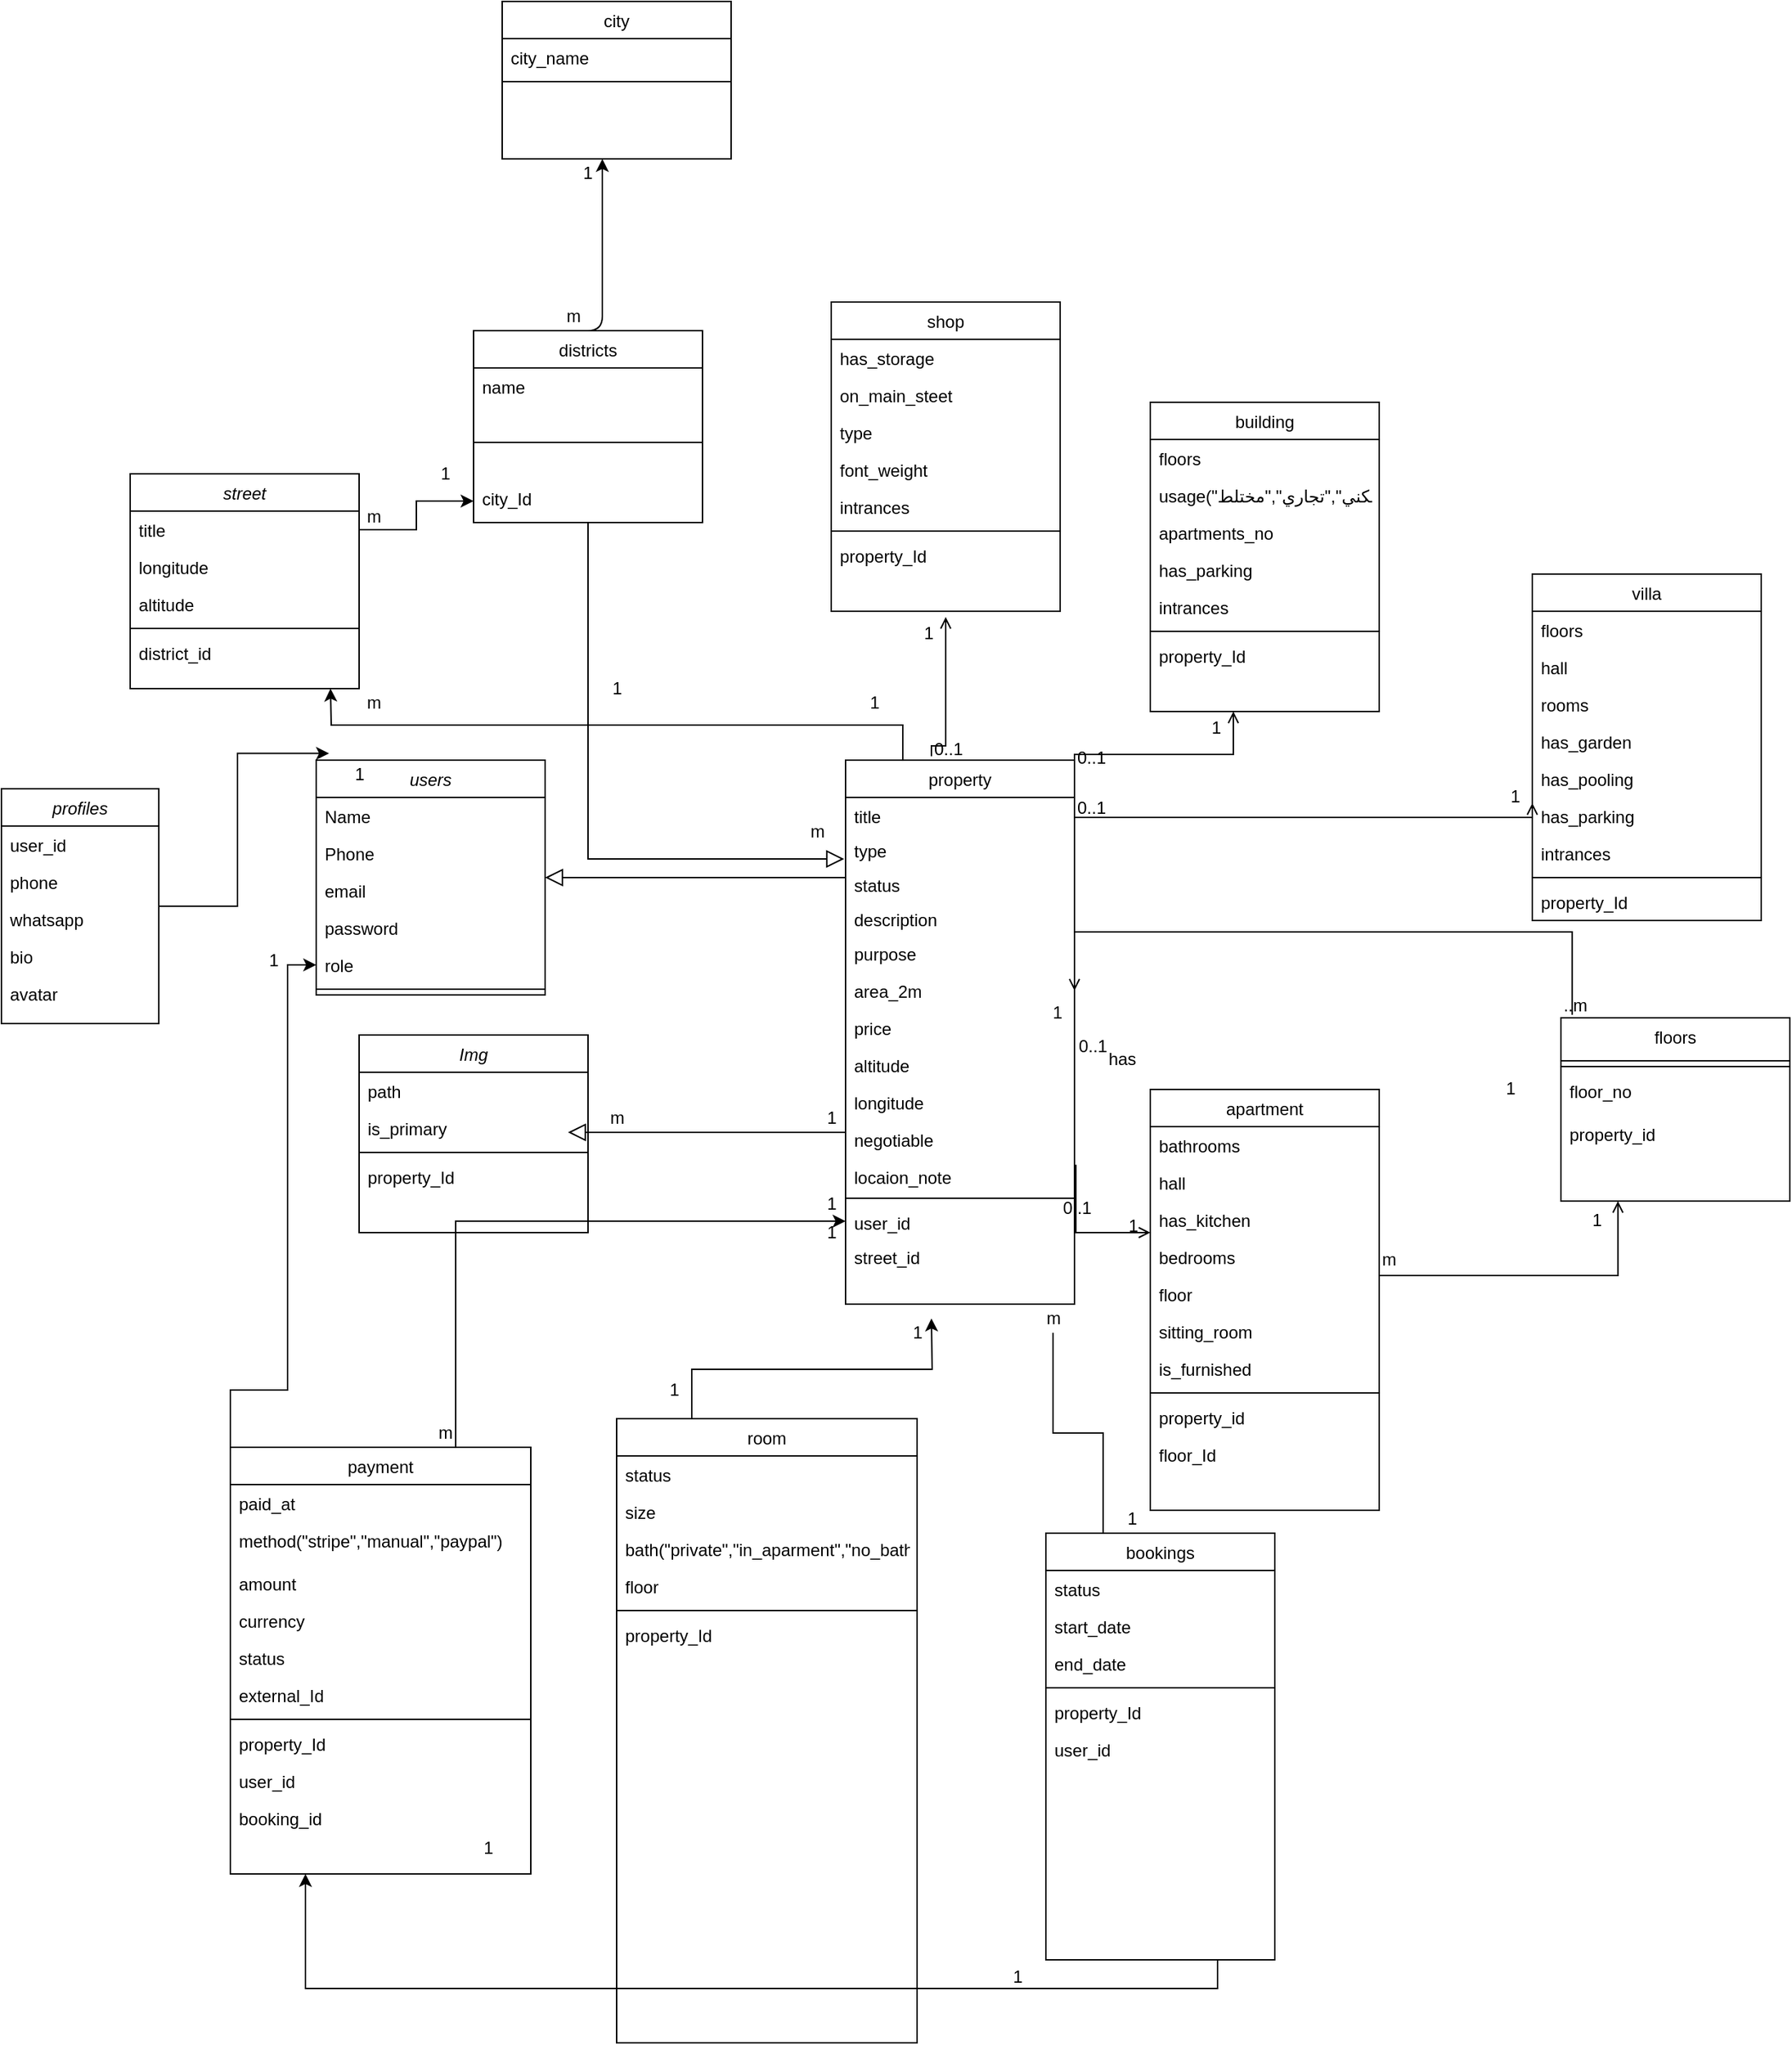 <mxfile version="15.3.8" type="device"><diagram id="C5RBs43oDa-KdzZeNtuy" name="Page-1"><mxGraphModel dx="1919" dy="1663" grid="1" gridSize="10" guides="1" tooltips="1" connect="1" arrows="1" fold="1" page="1" pageScale="1" pageWidth="827" pageHeight="1169" math="0" shadow="0"><root><mxCell id="WIyWlLk6GJQsqaUBKTNV-0"/><mxCell id="WIyWlLk6GJQsqaUBKTNV-1" parent="WIyWlLk6GJQsqaUBKTNV-0"/><mxCell id="zkfFHV4jXpPFQw0GAbJ--0" value="users" style="swimlane;fontStyle=2;align=center;verticalAlign=top;childLayout=stackLayout;horizontal=1;startSize=26;horizontalStack=0;resizeParent=1;resizeLast=0;collapsible=1;marginBottom=0;rounded=0;shadow=0;strokeWidth=1;" parent="WIyWlLk6GJQsqaUBKTNV-1" vertex="1"><mxGeometry x="-330" y="90" width="160" height="164" as="geometry"><mxRectangle x="230" y="140" width="160" height="26" as="alternateBounds"/></mxGeometry></mxCell><mxCell id="zkfFHV4jXpPFQw0GAbJ--1" value="Name" style="text;align=left;verticalAlign=top;spacingLeft=4;spacingRight=4;overflow=hidden;rotatable=0;points=[[0,0.5],[1,0.5]];portConstraint=eastwest;" parent="zkfFHV4jXpPFQw0GAbJ--0" vertex="1"><mxGeometry y="26" width="160" height="26" as="geometry"/></mxCell><mxCell id="zkfFHV4jXpPFQw0GAbJ--2" value="Phone " style="text;align=left;verticalAlign=top;spacingLeft=4;spacingRight=4;overflow=hidden;rotatable=0;points=[[0,0.5],[1,0.5]];portConstraint=eastwest;rounded=0;shadow=0;html=0;" parent="zkfFHV4jXpPFQw0GAbJ--0" vertex="1"><mxGeometry y="52" width="160" height="26" as="geometry"/></mxCell><mxCell id="tvFjfm2zO0Hu0aI4NOEZ-34" value="email" style="text;align=left;verticalAlign=top;spacingLeft=4;spacingRight=4;overflow=hidden;rotatable=0;points=[[0,0.5],[1,0.5]];portConstraint=eastwest;" vertex="1" parent="zkfFHV4jXpPFQw0GAbJ--0"><mxGeometry y="78" width="160" height="26" as="geometry"/></mxCell><mxCell id="tvFjfm2zO0Hu0aI4NOEZ-35" value="password" style="text;align=left;verticalAlign=top;spacingLeft=4;spacingRight=4;overflow=hidden;rotatable=0;points=[[0,0.5],[1,0.5]];portConstraint=eastwest;rounded=0;shadow=0;html=0;" vertex="1" parent="zkfFHV4jXpPFQw0GAbJ--0"><mxGeometry y="104" width="160" height="26" as="geometry"/></mxCell><mxCell id="zkfFHV4jXpPFQw0GAbJ--3" value="role" style="text;align=left;verticalAlign=top;spacingLeft=4;spacingRight=4;overflow=hidden;rotatable=0;points=[[0,0.5],[1,0.5]];portConstraint=eastwest;rounded=0;shadow=0;html=0;" parent="zkfFHV4jXpPFQw0GAbJ--0" vertex="1"><mxGeometry y="130" width="160" height="26" as="geometry"/></mxCell><mxCell id="zkfFHV4jXpPFQw0GAbJ--4" value="" style="line;html=1;strokeWidth=1;align=left;verticalAlign=middle;spacingTop=-1;spacingLeft=3;spacingRight=3;rotatable=0;labelPosition=right;points=[];portConstraint=eastwest;" parent="zkfFHV4jXpPFQw0GAbJ--0" vertex="1"><mxGeometry y="156" width="160" height="8" as="geometry"/></mxCell><mxCell id="zkfFHV4jXpPFQw0GAbJ--6" value="districts" style="swimlane;fontStyle=0;align=center;verticalAlign=top;childLayout=stackLayout;horizontal=1;startSize=26;horizontalStack=0;resizeParent=1;resizeLast=0;collapsible=1;marginBottom=0;rounded=0;shadow=0;strokeWidth=1;" parent="WIyWlLk6GJQsqaUBKTNV-1" vertex="1"><mxGeometry x="-220" y="-210" width="160" height="134" as="geometry"><mxRectangle x="130" y="380" width="160" height="26" as="alternateBounds"/></mxGeometry></mxCell><mxCell id="zkfFHV4jXpPFQw0GAbJ--7" value="name" style="text;align=left;verticalAlign=top;spacingLeft=4;spacingRight=4;overflow=hidden;rotatable=0;points=[[0,0.5],[1,0.5]];portConstraint=eastwest;" parent="zkfFHV4jXpPFQw0GAbJ--6" vertex="1"><mxGeometry y="26" width="160" height="26" as="geometry"/></mxCell><mxCell id="zkfFHV4jXpPFQw0GAbJ--9" value="" style="line;html=1;strokeWidth=1;align=left;verticalAlign=middle;spacingTop=-1;spacingLeft=3;spacingRight=3;rotatable=0;labelPosition=right;points=[];portConstraint=eastwest;" parent="zkfFHV4jXpPFQw0GAbJ--6" vertex="1"><mxGeometry y="52" width="160" height="52" as="geometry"/></mxCell><mxCell id="zkfFHV4jXpPFQw0GAbJ--8" value="city_Id" style="text;align=left;verticalAlign=top;spacingLeft=4;spacingRight=4;overflow=hidden;rotatable=0;points=[[0,0.5],[1,0.5]];portConstraint=eastwest;rounded=0;shadow=0;html=0;" parent="zkfFHV4jXpPFQw0GAbJ--6" vertex="1"><mxGeometry y="104" width="160" height="30" as="geometry"/></mxCell><mxCell id="zkfFHV4jXpPFQw0GAbJ--12" value="" style="endArrow=block;endSize=10;endFill=0;shadow=0;strokeWidth=1;rounded=0;edgeStyle=elbowEdgeStyle;elbow=vertical;" parent="WIyWlLk6GJQsqaUBKTNV-1" source="zkfFHV4jXpPFQw0GAbJ--6" edge="1"><mxGeometry width="160" relative="1" as="geometry"><mxPoint x="200" y="203" as="sourcePoint"/><mxPoint x="39" y="159" as="targetPoint"/><Array as="points"><mxPoint x="40" y="159"/></Array></mxGeometry></mxCell><mxCell id="tvFjfm2zO0Hu0aI4NOEZ-70" style="edgeStyle=orthogonalEdgeStyle;rounded=0;orthogonalLoop=1;jettySize=auto;html=1;exitX=0.25;exitY=0;exitDx=0;exitDy=0;" edge="1" parent="WIyWlLk6GJQsqaUBKTNV-1" source="zkfFHV4jXpPFQw0GAbJ--13"><mxGeometry relative="1" as="geometry"><mxPoint x="-320" y="40" as="targetPoint"/></mxGeometry></mxCell><mxCell id="zkfFHV4jXpPFQw0GAbJ--13" value="property" style="swimlane;fontStyle=0;align=center;verticalAlign=top;childLayout=stackLayout;horizontal=1;startSize=26;horizontalStack=0;resizeParent=1;resizeLast=0;collapsible=1;marginBottom=0;rounded=0;shadow=0;strokeWidth=1;" parent="WIyWlLk6GJQsqaUBKTNV-1" vertex="1"><mxGeometry x="40" y="90" width="160" height="380" as="geometry"><mxRectangle x="340" y="380" width="170" height="26" as="alternateBounds"/></mxGeometry></mxCell><mxCell id="6fbpvZ87mkQUki5cCz4q-15" value="title" style="text;align=left;verticalAlign=top;spacingLeft=4;spacingRight=4;overflow=hidden;rotatable=0;points=[[0,0.5],[1,0.5]];portConstraint=eastwest;" parent="zkfFHV4jXpPFQw0GAbJ--13" vertex="1"><mxGeometry y="26" width="160" height="24" as="geometry"/></mxCell><mxCell id="6fbpvZ87mkQUki5cCz4q-13" value="type&#10;&#10;" style="text;align=left;verticalAlign=top;spacingLeft=4;spacingRight=4;overflow=hidden;rotatable=0;points=[[0,0.5],[1,0.5]];portConstraint=eastwest;" parent="zkfFHV4jXpPFQw0GAbJ--13" vertex="1"><mxGeometry y="50" width="160" height="24" as="geometry"/></mxCell><mxCell id="6fbpvZ87mkQUki5cCz4q-94" value="status&#10;" style="text;align=left;verticalAlign=top;spacingLeft=4;spacingRight=4;overflow=hidden;rotatable=0;points=[[0,0.5],[1,0.5]];portConstraint=eastwest;" parent="zkfFHV4jXpPFQw0GAbJ--13" vertex="1"><mxGeometry y="74" width="160" height="24" as="geometry"/></mxCell><mxCell id="6fbpvZ87mkQUki5cCz4q-95" value="description " style="text;align=left;verticalAlign=top;spacingLeft=4;spacingRight=4;overflow=hidden;rotatable=0;points=[[0,0.5],[1,0.5]];portConstraint=eastwest;" parent="zkfFHV4jXpPFQw0GAbJ--13" vertex="1"><mxGeometry y="98" width="160" height="24" as="geometry"/></mxCell><mxCell id="6fbpvZ87mkQUki5cCz4q-14" value="purpose&#10;" style="text;align=left;verticalAlign=top;spacingLeft=4;spacingRight=4;overflow=hidden;rotatable=0;points=[[0,0.5],[1,0.5]];portConstraint=eastwest;" parent="zkfFHV4jXpPFQw0GAbJ--13" vertex="1"><mxGeometry y="122" width="160" height="26" as="geometry"/></mxCell><mxCell id="6fbpvZ87mkQUki5cCz4q-36" value="area_2m" style="text;align=left;verticalAlign=top;spacingLeft=4;spacingRight=4;overflow=hidden;rotatable=0;points=[[0,0.5],[1,0.5]];portConstraint=eastwest;" parent="zkfFHV4jXpPFQw0GAbJ--13" vertex="1"><mxGeometry y="148" width="160" height="26" as="geometry"/></mxCell><mxCell id="6fbpvZ87mkQUki5cCz4q-102" value="price" style="text;align=left;verticalAlign=top;spacingLeft=4;spacingRight=4;overflow=hidden;rotatable=0;points=[[0,0.5],[1,0.5]];portConstraint=eastwest;" parent="zkfFHV4jXpPFQw0GAbJ--13" vertex="1"><mxGeometry y="174" width="160" height="26" as="geometry"/></mxCell><mxCell id="6fbpvZ87mkQUki5cCz4q-103" value="altitude" style="text;align=left;verticalAlign=top;spacingLeft=4;spacingRight=4;overflow=hidden;rotatable=0;points=[[0,0.5],[1,0.5]];portConstraint=eastwest;" parent="zkfFHV4jXpPFQw0GAbJ--13" vertex="1"><mxGeometry y="200" width="160" height="26" as="geometry"/></mxCell><mxCell id="tvFjfm2zO0Hu0aI4NOEZ-51" value="longitude" style="text;align=left;verticalAlign=top;spacingLeft=4;spacingRight=4;overflow=hidden;rotatable=0;points=[[0,0.5],[1,0.5]];portConstraint=eastwest;" vertex="1" parent="zkfFHV4jXpPFQw0GAbJ--13"><mxGeometry y="226" width="160" height="26" as="geometry"/></mxCell><mxCell id="tvFjfm2zO0Hu0aI4NOEZ-50" value="negotiable" style="text;align=left;verticalAlign=top;spacingLeft=4;spacingRight=4;overflow=hidden;rotatable=0;points=[[0,0.5],[1,0.5]];portConstraint=eastwest;" vertex="1" parent="zkfFHV4jXpPFQw0GAbJ--13"><mxGeometry y="252" width="160" height="26" as="geometry"/></mxCell><mxCell id="zkfFHV4jXpPFQw0GAbJ--14" value="locaion_note" style="text;align=left;verticalAlign=top;spacingLeft=4;spacingRight=4;overflow=hidden;rotatable=0;points=[[0,0.5],[1,0.5]];portConstraint=eastwest;" parent="zkfFHV4jXpPFQw0GAbJ--13" vertex="1"><mxGeometry y="278" width="160" height="24" as="geometry"/></mxCell><mxCell id="zkfFHV4jXpPFQw0GAbJ--15" value="" style="line;html=1;strokeWidth=1;align=left;verticalAlign=middle;spacingTop=-1;spacingLeft=3;spacingRight=3;rotatable=0;labelPosition=right;points=[];portConstraint=eastwest;" parent="zkfFHV4jXpPFQw0GAbJ--13" vertex="1"><mxGeometry y="302" width="160" height="8" as="geometry"/></mxCell><mxCell id="6fbpvZ87mkQUki5cCz4q-35" value="user_id" style="text;align=left;verticalAlign=top;spacingLeft=4;spacingRight=4;overflow=hidden;rotatable=0;points=[[0,0.5],[1,0.5]];portConstraint=eastwest;" parent="zkfFHV4jXpPFQw0GAbJ--13" vertex="1"><mxGeometry y="310" width="160" height="24" as="geometry"/></mxCell><mxCell id="tvFjfm2zO0Hu0aI4NOEZ-74" value="street_id" style="text;align=left;verticalAlign=top;spacingLeft=4;spacingRight=4;overflow=hidden;rotatable=0;points=[[0,0.5],[1,0.5]];portConstraint=eastwest;" vertex="1" parent="zkfFHV4jXpPFQw0GAbJ--13"><mxGeometry y="334" width="160" height="24" as="geometry"/></mxCell><mxCell id="zkfFHV4jXpPFQw0GAbJ--16" value="" style="endArrow=block;endSize=10;endFill=0;shadow=0;strokeWidth=1;rounded=0;edgeStyle=elbowEdgeStyle;elbow=vertical;" parent="WIyWlLk6GJQsqaUBKTNV-1" source="zkfFHV4jXpPFQw0GAbJ--13" target="zkfFHV4jXpPFQw0GAbJ--0" edge="1"><mxGeometry width="160" relative="1" as="geometry"><mxPoint x="210" y="373" as="sourcePoint"/><mxPoint x="310" y="271" as="targetPoint"/></mxGeometry></mxCell><mxCell id="zkfFHV4jXpPFQw0GAbJ--17" value="apartment" style="swimlane;fontStyle=0;align=center;verticalAlign=top;childLayout=stackLayout;horizontal=1;startSize=26;horizontalStack=0;resizeParent=1;resizeLast=0;collapsible=1;marginBottom=0;rounded=0;shadow=0;strokeWidth=1;" parent="WIyWlLk6GJQsqaUBKTNV-1" vertex="1"><mxGeometry x="253" y="320" width="160" height="294" as="geometry"><mxRectangle x="550" y="140" width="160" height="26" as="alternateBounds"/></mxGeometry></mxCell><mxCell id="zkfFHV4jXpPFQw0GAbJ--19" value="bathrooms" style="text;align=left;verticalAlign=top;spacingLeft=4;spacingRight=4;overflow=hidden;rotatable=0;points=[[0,0.5],[1,0.5]];portConstraint=eastwest;rounded=0;shadow=0;html=0;" parent="zkfFHV4jXpPFQw0GAbJ--17" vertex="1"><mxGeometry y="26" width="160" height="26" as="geometry"/></mxCell><mxCell id="zkfFHV4jXpPFQw0GAbJ--20" value="hall" style="text;align=left;verticalAlign=top;spacingLeft=4;spacingRight=4;overflow=hidden;rotatable=0;points=[[0,0.5],[1,0.5]];portConstraint=eastwest;rounded=0;shadow=0;html=0;" parent="zkfFHV4jXpPFQw0GAbJ--17" vertex="1"><mxGeometry y="52" width="160" height="26" as="geometry"/></mxCell><mxCell id="zkfFHV4jXpPFQw0GAbJ--21" value="has_kitchen" style="text;align=left;verticalAlign=top;spacingLeft=4;spacingRight=4;overflow=hidden;rotatable=0;points=[[0,0.5],[1,0.5]];portConstraint=eastwest;rounded=0;shadow=0;html=0;" parent="zkfFHV4jXpPFQw0GAbJ--17" vertex="1"><mxGeometry y="78" width="160" height="26" as="geometry"/></mxCell><mxCell id="6fbpvZ87mkQUki5cCz4q-90" value="bedrooms" style="text;align=left;verticalAlign=top;spacingLeft=4;spacingRight=4;overflow=hidden;rotatable=0;points=[[0,0.5],[1,0.5]];portConstraint=eastwest;rounded=0;shadow=0;html=0;" parent="zkfFHV4jXpPFQw0GAbJ--17" vertex="1"><mxGeometry y="104" width="160" height="26" as="geometry"/></mxCell><mxCell id="zkfFHV4jXpPFQw0GAbJ--22" value="floor" style="text;align=left;verticalAlign=top;spacingLeft=4;spacingRight=4;overflow=hidden;rotatable=0;points=[[0,0.5],[1,0.5]];portConstraint=eastwest;rounded=0;shadow=0;html=0;" parent="zkfFHV4jXpPFQw0GAbJ--17" vertex="1"><mxGeometry y="130" width="160" height="26" as="geometry"/></mxCell><mxCell id="6fbpvZ87mkQUki5cCz4q-62" value="sitting_room" style="text;align=left;verticalAlign=top;spacingLeft=4;spacingRight=4;overflow=hidden;rotatable=0;points=[[0,0.5],[1,0.5]];portConstraint=eastwest;rounded=0;shadow=0;html=0;" parent="zkfFHV4jXpPFQw0GAbJ--17" vertex="1"><mxGeometry y="156" width="160" height="26" as="geometry"/></mxCell><mxCell id="6fbpvZ87mkQUki5cCz4q-91" value="is_furnished" style="text;align=left;verticalAlign=top;spacingLeft=4;spacingRight=4;overflow=hidden;rotatable=0;points=[[0,0.5],[1,0.5]];portConstraint=eastwest;rounded=0;shadow=0;html=0;" parent="zkfFHV4jXpPFQw0GAbJ--17" vertex="1"><mxGeometry y="182" width="160" height="26" as="geometry"/></mxCell><mxCell id="zkfFHV4jXpPFQw0GAbJ--23" value="" style="line;html=1;strokeWidth=1;align=left;verticalAlign=middle;spacingTop=-1;spacingLeft=3;spacingRight=3;rotatable=0;labelPosition=right;points=[];portConstraint=eastwest;" parent="zkfFHV4jXpPFQw0GAbJ--17" vertex="1"><mxGeometry y="208" width="160" height="8" as="geometry"/></mxCell><mxCell id="zkfFHV4jXpPFQw0GAbJ--24" value="property_id" style="text;align=left;verticalAlign=top;spacingLeft=4;spacingRight=4;overflow=hidden;rotatable=0;points=[[0,0.5],[1,0.5]];portConstraint=eastwest;" parent="zkfFHV4jXpPFQw0GAbJ--17" vertex="1"><mxGeometry y="216" width="160" height="26" as="geometry"/></mxCell><mxCell id="6fbpvZ87mkQUki5cCz4q-92" value="floor_Id" style="text;align=left;verticalAlign=top;spacingLeft=4;spacingRight=4;overflow=hidden;rotatable=0;points=[[0,0.5],[1,0.5]];portConstraint=eastwest;" parent="zkfFHV4jXpPFQw0GAbJ--17" vertex="1"><mxGeometry y="242" width="160" height="26" as="geometry"/></mxCell><mxCell id="zkfFHV4jXpPFQw0GAbJ--26" value="" style="endArrow=open;shadow=0;strokeWidth=1;rounded=0;endFill=1;edgeStyle=elbowEdgeStyle;elbow=vertical;exitX=1.006;exitY=0.191;exitDx=0;exitDy=0;exitPerimeter=0;" parent="WIyWlLk6GJQsqaUBKTNV-1" source="zkfFHV4jXpPFQw0GAbJ--14" target="zkfFHV4jXpPFQw0GAbJ--17" edge="1"><mxGeometry x="0.5" y="41" relative="1" as="geometry"><mxPoint x="380" y="192" as="sourcePoint"/><mxPoint x="540" y="192" as="targetPoint"/><mxPoint x="-40" y="32" as="offset"/><Array as="points"><mxPoint x="220" y="420"/></Array></mxGeometry></mxCell><mxCell id="zkfFHV4jXpPFQw0GAbJ--27" value="0..1" style="resizable=0;align=left;verticalAlign=bottom;labelBackgroundColor=none;fontSize=12;" parent="zkfFHV4jXpPFQw0GAbJ--26" connectable="0" vertex="1"><mxGeometry x="-1" relative="1" as="geometry"><mxPoint x="-11" y="39" as="offset"/></mxGeometry></mxCell><mxCell id="zkfFHV4jXpPFQw0GAbJ--28" value="1" style="resizable=0;align=right;verticalAlign=bottom;labelBackgroundColor=none;fontSize=12;" parent="zkfFHV4jXpPFQw0GAbJ--26" connectable="0" vertex="1"><mxGeometry x="1" relative="1" as="geometry"><mxPoint x="-7" y="4" as="offset"/></mxGeometry></mxCell><mxCell id="6fbpvZ87mkQUki5cCz4q-97" value="0..1" style="resizable=0;align=left;verticalAlign=bottom;labelBackgroundColor=none;fontSize=12;" parent="zkfFHV4jXpPFQw0GAbJ--26" connectable="0" vertex="1"><mxGeometry x="-1" relative="1" as="geometry"><mxPoint y="-74" as="offset"/></mxGeometry></mxCell><mxCell id="6fbpvZ87mkQUki5cCz4q-2" value="city" style="swimlane;fontStyle=0;align=center;verticalAlign=top;childLayout=stackLayout;horizontal=1;startSize=26;horizontalStack=0;resizeParent=1;resizeLast=0;collapsible=1;marginBottom=0;rounded=0;shadow=0;strokeWidth=1;" parent="WIyWlLk6GJQsqaUBKTNV-1" vertex="1"><mxGeometry x="-200" y="-440" width="160" height="110" as="geometry"><mxRectangle x="130" y="380" width="160" height="26" as="alternateBounds"/></mxGeometry></mxCell><mxCell id="6fbpvZ87mkQUki5cCz4q-3" value="city_name" style="text;align=left;verticalAlign=top;spacingLeft=4;spacingRight=4;overflow=hidden;rotatable=0;points=[[0,0.5],[1,0.5]];portConstraint=eastwest;" parent="6fbpvZ87mkQUki5cCz4q-2" vertex="1"><mxGeometry y="26" width="160" height="26" as="geometry"/></mxCell><mxCell id="6fbpvZ87mkQUki5cCz4q-5" value="" style="line;html=1;strokeWidth=1;align=left;verticalAlign=middle;spacingTop=-1;spacingLeft=3;spacingRight=3;rotatable=0;labelPosition=right;points=[];portConstraint=eastwest;" parent="6fbpvZ87mkQUki5cCz4q-2" vertex="1"><mxGeometry y="52" width="160" height="8" as="geometry"/></mxCell><mxCell id="6fbpvZ87mkQUki5cCz4q-6" value="" style="edgeStyle=segmentEdgeStyle;endArrow=classic;html=1;" parent="WIyWlLk6GJQsqaUBKTNV-1" edge="1"><mxGeometry width="50" height="50" relative="1" as="geometry"><mxPoint x="-160" y="-210" as="sourcePoint"/><mxPoint x="-130" y="-330" as="targetPoint"/></mxGeometry></mxCell><mxCell id="tvFjfm2zO0Hu0aI4NOEZ-55" style="edgeStyle=orthogonalEdgeStyle;rounded=0;orthogonalLoop=1;jettySize=auto;html=1;exitX=0.25;exitY=0;exitDx=0;exitDy=0;" edge="1" parent="WIyWlLk6GJQsqaUBKTNV-1" source="6fbpvZ87mkQUki5cCz4q-16"><mxGeometry relative="1" as="geometry"><mxPoint x="100" y="480" as="targetPoint"/></mxGeometry></mxCell><mxCell id="6fbpvZ87mkQUki5cCz4q-16" value="room" style="swimlane;fontStyle=0;align=center;verticalAlign=top;childLayout=stackLayout;horizontal=1;startSize=26;horizontalStack=0;resizeParent=1;resizeLast=0;collapsible=1;marginBottom=0;rounded=0;shadow=0;strokeWidth=1;" parent="WIyWlLk6GJQsqaUBKTNV-1" vertex="1"><mxGeometry x="-120" y="550" width="210" height="436" as="geometry"><mxRectangle x="550" y="140" width="160" height="26" as="alternateBounds"/></mxGeometry></mxCell><mxCell id="6fbpvZ87mkQUki5cCz4q-19" value="status" style="text;align=left;verticalAlign=top;spacingLeft=4;spacingRight=4;overflow=hidden;rotatable=0;points=[[0,0.5],[1,0.5]];portConstraint=eastwest;rounded=0;shadow=0;html=0;" parent="6fbpvZ87mkQUki5cCz4q-16" vertex="1"><mxGeometry y="26" width="210" height="26" as="geometry"/></mxCell><mxCell id="6fbpvZ87mkQUki5cCz4q-20" value="size" style="text;align=left;verticalAlign=top;spacingLeft=4;spacingRight=4;overflow=hidden;rotatable=0;points=[[0,0.5],[1,0.5]];portConstraint=eastwest;rounded=0;shadow=0;html=0;" parent="6fbpvZ87mkQUki5cCz4q-16" vertex="1"><mxGeometry y="52" width="210" height="26" as="geometry"/></mxCell><mxCell id="6fbpvZ87mkQUki5cCz4q-21" value="bath(&quot;private&quot;,&quot;in_aparment&quot;,&quot;no_bath&quot;" style="text;align=left;verticalAlign=top;spacingLeft=4;spacingRight=4;overflow=hidden;rotatable=0;points=[[0,0.5],[1,0.5]];portConstraint=eastwest;rounded=0;shadow=0;html=0;" parent="6fbpvZ87mkQUki5cCz4q-16" vertex="1"><mxGeometry y="78" width="210" height="26" as="geometry"/></mxCell><mxCell id="tvFjfm2zO0Hu0aI4NOEZ-77" value="floor" style="text;align=left;verticalAlign=top;spacingLeft=4;spacingRight=4;overflow=hidden;rotatable=0;points=[[0,0.5],[1,0.5]];portConstraint=eastwest;" vertex="1" parent="6fbpvZ87mkQUki5cCz4q-16"><mxGeometry y="104" width="210" height="26" as="geometry"/></mxCell><mxCell id="6fbpvZ87mkQUki5cCz4q-22" value="" style="line;html=1;strokeWidth=1;align=left;verticalAlign=middle;spacingTop=-1;spacingLeft=3;spacingRight=3;rotatable=0;labelPosition=right;points=[];portConstraint=eastwest;" parent="6fbpvZ87mkQUki5cCz4q-16" vertex="1"><mxGeometry y="130" width="210" height="8" as="geometry"/></mxCell><mxCell id="6fbpvZ87mkQUki5cCz4q-23" value="property_Id" style="text;align=left;verticalAlign=top;spacingLeft=4;spacingRight=4;overflow=hidden;rotatable=0;points=[[0,0.5],[1,0.5]];portConstraint=eastwest;" parent="6fbpvZ87mkQUki5cCz4q-16" vertex="1"><mxGeometry y="138" width="210" height="26" as="geometry"/></mxCell><mxCell id="6fbpvZ87mkQUki5cCz4q-26" value="Img" style="swimlane;fontStyle=2;align=center;verticalAlign=top;childLayout=stackLayout;horizontal=1;startSize=26;horizontalStack=0;resizeParent=1;resizeLast=0;collapsible=1;marginBottom=0;rounded=0;shadow=0;strokeWidth=1;" parent="WIyWlLk6GJQsqaUBKTNV-1" vertex="1"><mxGeometry x="-300" y="282" width="160" height="138" as="geometry"><mxRectangle x="230" y="140" width="160" height="26" as="alternateBounds"/></mxGeometry></mxCell><mxCell id="6fbpvZ87mkQUki5cCz4q-27" value="path" style="text;align=left;verticalAlign=top;spacingLeft=4;spacingRight=4;overflow=hidden;rotatable=0;points=[[0,0.5],[1,0.5]];portConstraint=eastwest;" parent="6fbpvZ87mkQUki5cCz4q-26" vertex="1"><mxGeometry y="26" width="160" height="26" as="geometry"/></mxCell><mxCell id="6fbpvZ87mkQUki5cCz4q-29" value="is_primary" style="text;align=left;verticalAlign=top;spacingLeft=4;spacingRight=4;overflow=hidden;rotatable=0;points=[[0,0.5],[1,0.5]];portConstraint=eastwest;rounded=0;shadow=0;html=0;" parent="6fbpvZ87mkQUki5cCz4q-26" vertex="1"><mxGeometry y="52" width="160" height="26" as="geometry"/></mxCell><mxCell id="6fbpvZ87mkQUki5cCz4q-30" value="" style="line;html=1;strokeWidth=1;align=left;verticalAlign=middle;spacingTop=-1;spacingLeft=3;spacingRight=3;rotatable=0;labelPosition=right;points=[];portConstraint=eastwest;" parent="6fbpvZ87mkQUki5cCz4q-26" vertex="1"><mxGeometry y="78" width="160" height="8" as="geometry"/></mxCell><mxCell id="6fbpvZ87mkQUki5cCz4q-31" value="property_Id" style="text;align=left;verticalAlign=top;spacingLeft=4;spacingRight=4;overflow=hidden;rotatable=0;points=[[0,0.5],[1,0.5]];portConstraint=eastwest;" parent="6fbpvZ87mkQUki5cCz4q-26" vertex="1"><mxGeometry y="86" width="160" height="26" as="geometry"/></mxCell><mxCell id="6fbpvZ87mkQUki5cCz4q-32" value="" style="endArrow=block;endSize=10;endFill=0;shadow=0;strokeWidth=1;rounded=0;edgeStyle=elbowEdgeStyle;elbow=vertical;" parent="WIyWlLk6GJQsqaUBKTNV-1" edge="1"><mxGeometry width="160" relative="1" as="geometry"><mxPoint x="40" y="300" as="sourcePoint"/><mxPoint x="-154" y="350" as="targetPoint"/><Array as="points"><mxPoint x="-104" y="350"/><mxPoint x="-104" y="330"/></Array></mxGeometry></mxCell><mxCell id="6fbpvZ87mkQUki5cCz4q-37" value="villa" style="swimlane;fontStyle=0;align=center;verticalAlign=top;childLayout=stackLayout;horizontal=1;startSize=26;horizontalStack=0;resizeParent=1;resizeLast=0;collapsible=1;marginBottom=0;rounded=0;shadow=0;strokeWidth=1;" parent="WIyWlLk6GJQsqaUBKTNV-1" vertex="1"><mxGeometry x="520" y="-40" width="160" height="242" as="geometry"><mxRectangle x="550" y="140" width="160" height="26" as="alternateBounds"/></mxGeometry></mxCell><mxCell id="6fbpvZ87mkQUki5cCz4q-38" value="floors" style="text;align=left;verticalAlign=top;spacingLeft=4;spacingRight=4;overflow=hidden;rotatable=0;points=[[0,0.5],[1,0.5]];portConstraint=eastwest;" parent="6fbpvZ87mkQUki5cCz4q-37" vertex="1"><mxGeometry y="26" width="160" height="26" as="geometry"/></mxCell><mxCell id="6fbpvZ87mkQUki5cCz4q-39" value="hall" style="text;align=left;verticalAlign=top;spacingLeft=4;spacingRight=4;overflow=hidden;rotatable=0;points=[[0,0.5],[1,0.5]];portConstraint=eastwest;rounded=0;shadow=0;html=0;" parent="6fbpvZ87mkQUki5cCz4q-37" vertex="1"><mxGeometry y="52" width="160" height="26" as="geometry"/></mxCell><mxCell id="6fbpvZ87mkQUki5cCz4q-40" value="rooms" style="text;align=left;verticalAlign=top;spacingLeft=4;spacingRight=4;overflow=hidden;rotatable=0;points=[[0,0.5],[1,0.5]];portConstraint=eastwest;rounded=0;shadow=0;html=0;" parent="6fbpvZ87mkQUki5cCz4q-37" vertex="1"><mxGeometry y="78" width="160" height="26" as="geometry"/></mxCell><mxCell id="6fbpvZ87mkQUki5cCz4q-42" value="has_garden" style="text;align=left;verticalAlign=top;spacingLeft=4;spacingRight=4;overflow=hidden;rotatable=0;points=[[0,0.5],[1,0.5]];portConstraint=eastwest;rounded=0;shadow=0;html=0;" parent="6fbpvZ87mkQUki5cCz4q-37" vertex="1"><mxGeometry y="104" width="160" height="26" as="geometry"/></mxCell><mxCell id="6fbpvZ87mkQUki5cCz4q-98" value="has_pooling" style="text;align=left;verticalAlign=top;spacingLeft=4;spacingRight=4;overflow=hidden;rotatable=0;points=[[0,0.5],[1,0.5]];portConstraint=eastwest;rounded=0;shadow=0;html=0;" parent="6fbpvZ87mkQUki5cCz4q-37" vertex="1"><mxGeometry y="130" width="160" height="26" as="geometry"/></mxCell><mxCell id="6fbpvZ87mkQUki5cCz4q-93" value="has_parking" style="text;align=left;verticalAlign=top;spacingLeft=4;spacingRight=4;overflow=hidden;rotatable=0;points=[[0,0.5],[1,0.5]];portConstraint=eastwest;rounded=0;shadow=0;html=0;" parent="6fbpvZ87mkQUki5cCz4q-37" vertex="1"><mxGeometry y="156" width="160" height="26" as="geometry"/></mxCell><mxCell id="6fbpvZ87mkQUki5cCz4q-63" value="intrances" style="text;align=left;verticalAlign=top;spacingLeft=4;spacingRight=4;overflow=hidden;rotatable=0;points=[[0,0.5],[1,0.5]];portConstraint=eastwest;rounded=0;shadow=0;html=0;" parent="6fbpvZ87mkQUki5cCz4q-37" vertex="1"><mxGeometry y="182" width="160" height="26" as="geometry"/></mxCell><mxCell id="6fbpvZ87mkQUki5cCz4q-43" value="" style="line;html=1;strokeWidth=1;align=left;verticalAlign=middle;spacingTop=-1;spacingLeft=3;spacingRight=3;rotatable=0;labelPosition=right;points=[];portConstraint=eastwest;" parent="6fbpvZ87mkQUki5cCz4q-37" vertex="1"><mxGeometry y="208" width="160" height="8" as="geometry"/></mxCell><mxCell id="6fbpvZ87mkQUki5cCz4q-45" value="property_Id" style="text;align=left;verticalAlign=top;spacingLeft=4;spacingRight=4;overflow=hidden;rotatable=0;points=[[0,0.5],[1,0.5]];portConstraint=eastwest;" parent="6fbpvZ87mkQUki5cCz4q-37" vertex="1"><mxGeometry y="216" width="160" height="26" as="geometry"/></mxCell><mxCell id="6fbpvZ87mkQUki5cCz4q-46" value="" style="endArrow=open;shadow=0;strokeWidth=1;rounded=0;endFill=1;edgeStyle=elbowEdgeStyle;elbow=vertical;exitX=1;exitY=0.5;exitDx=0;exitDy=0;" parent="WIyWlLk6GJQsqaUBKTNV-1" source="6fbpvZ87mkQUki5cCz4q-15" edge="1"><mxGeometry x="0.5" y="41" relative="1" as="geometry"><mxPoint x="210" y="246.0" as="sourcePoint"/><mxPoint x="520" y="120" as="targetPoint"/><mxPoint x="-40" y="32" as="offset"/><Array as="points"><mxPoint x="270" y="130"/></Array></mxGeometry></mxCell><mxCell id="6fbpvZ87mkQUki5cCz4q-47" value="0..1" style="resizable=0;align=left;verticalAlign=bottom;labelBackgroundColor=none;fontSize=12;" parent="6fbpvZ87mkQUki5cCz4q-46" connectable="0" vertex="1"><mxGeometry x="-1" relative="1" as="geometry"><mxPoint y="4" as="offset"/></mxGeometry></mxCell><mxCell id="6fbpvZ87mkQUki5cCz4q-48" value="1" style="resizable=0;align=right;verticalAlign=bottom;labelBackgroundColor=none;fontSize=12;" parent="6fbpvZ87mkQUki5cCz4q-46" connectable="0" vertex="1"><mxGeometry x="1" relative="1" as="geometry"><mxPoint x="-7" y="4" as="offset"/></mxGeometry></mxCell><mxCell id="6fbpvZ87mkQUki5cCz4q-60" value="m" style="text;html=1;strokeColor=none;fillColor=none;align=center;verticalAlign=middle;whiteSpace=wrap;rounded=0;" parent="WIyWlLk6GJQsqaUBKTNV-1" vertex="1"><mxGeometry x="-170" y="-230" width="40" height="20" as="geometry"/></mxCell><mxCell id="6fbpvZ87mkQUki5cCz4q-61" value="1" style="text;html=1;strokeColor=none;fillColor=none;align=center;verticalAlign=middle;whiteSpace=wrap;rounded=0;" parent="WIyWlLk6GJQsqaUBKTNV-1" vertex="1"><mxGeometry x="-160" y="-330" width="40" height="20" as="geometry"/></mxCell><mxCell id="6fbpvZ87mkQUki5cCz4q-64" value="building" style="swimlane;fontStyle=0;align=center;verticalAlign=top;childLayout=stackLayout;horizontal=1;startSize=26;horizontalStack=0;resizeParent=1;resizeLast=0;collapsible=1;marginBottom=0;rounded=0;shadow=0;strokeWidth=1;" parent="WIyWlLk6GJQsqaUBKTNV-1" vertex="1"><mxGeometry x="253" y="-160" width="160" height="216" as="geometry"><mxRectangle x="550" y="140" width="160" height="26" as="alternateBounds"/></mxGeometry></mxCell><mxCell id="6fbpvZ87mkQUki5cCz4q-65" value="floors" style="text;align=left;verticalAlign=top;spacingLeft=4;spacingRight=4;overflow=hidden;rotatable=0;points=[[0,0.5],[1,0.5]];portConstraint=eastwest;" parent="6fbpvZ87mkQUki5cCz4q-64" vertex="1"><mxGeometry y="26" width="160" height="26" as="geometry"/></mxCell><mxCell id="6fbpvZ87mkQUki5cCz4q-66" value="usage(&quot;سكني&quot;,&quot;تجاري&quot;,&quot;مختلط&quot;)" style="text;align=left;verticalAlign=top;spacingLeft=4;spacingRight=4;overflow=hidden;rotatable=0;points=[[0,0.5],[1,0.5]];portConstraint=eastwest;rounded=0;shadow=0;html=0;" parent="6fbpvZ87mkQUki5cCz4q-64" vertex="1"><mxGeometry y="52" width="160" height="26" as="geometry"/></mxCell><mxCell id="6fbpvZ87mkQUki5cCz4q-67" value="apartments_no" style="text;align=left;verticalAlign=top;spacingLeft=4;spacingRight=4;overflow=hidden;rotatable=0;points=[[0,0.5],[1,0.5]];portConstraint=eastwest;rounded=0;shadow=0;html=0;" parent="6fbpvZ87mkQUki5cCz4q-64" vertex="1"><mxGeometry y="78" width="160" height="26" as="geometry"/></mxCell><mxCell id="6fbpvZ87mkQUki5cCz4q-68" value="has_parking" style="text;align=left;verticalAlign=top;spacingLeft=4;spacingRight=4;overflow=hidden;rotatable=0;points=[[0,0.5],[1,0.5]];portConstraint=eastwest;rounded=0;shadow=0;html=0;" parent="6fbpvZ87mkQUki5cCz4q-64" vertex="1"><mxGeometry y="104" width="160" height="26" as="geometry"/></mxCell><mxCell id="6fbpvZ87mkQUki5cCz4q-69" value="intrances" style="text;align=left;verticalAlign=top;spacingLeft=4;spacingRight=4;overflow=hidden;rotatable=0;points=[[0,0.5],[1,0.5]];portConstraint=eastwest;rounded=0;shadow=0;html=0;" parent="6fbpvZ87mkQUki5cCz4q-64" vertex="1"><mxGeometry y="130" width="160" height="26" as="geometry"/></mxCell><mxCell id="6fbpvZ87mkQUki5cCz4q-70" value="" style="line;html=1;strokeWidth=1;align=left;verticalAlign=middle;spacingTop=-1;spacingLeft=3;spacingRight=3;rotatable=0;labelPosition=right;points=[];portConstraint=eastwest;" parent="6fbpvZ87mkQUki5cCz4q-64" vertex="1"><mxGeometry y="156" width="160" height="8" as="geometry"/></mxCell><mxCell id="6fbpvZ87mkQUki5cCz4q-71" value="property_Id" style="text;align=left;verticalAlign=top;spacingLeft=4;spacingRight=4;overflow=hidden;rotatable=0;points=[[0,0.5],[1,0.5]];portConstraint=eastwest;" parent="6fbpvZ87mkQUki5cCz4q-64" vertex="1"><mxGeometry y="164" width="160" height="26" as="geometry"/></mxCell><mxCell id="6fbpvZ87mkQUki5cCz4q-73" value="" style="endArrow=open;shadow=0;strokeWidth=1;rounded=0;endFill=1;edgeStyle=elbowEdgeStyle;elbow=vertical;exitX=0.049;exitY=-0.017;exitDx=0;exitDy=0;exitPerimeter=0;entryX=1;entryY=0.5;entryDx=0;entryDy=0;" parent="WIyWlLk6GJQsqaUBKTNV-1" source="6fbpvZ87mkQUki5cCz4q-79" target="6fbpvZ87mkQUki5cCz4q-36" edge="1"><mxGeometry x="0.5" y="41" relative="1" as="geometry"><mxPoint x="550" y="230" as="sourcePoint"/><mxPoint x="210" y="210" as="targetPoint"/><mxPoint x="-40" y="32" as="offset"/><Array as="points"><mxPoint x="210" y="210"/><mxPoint x="520" y="210"/><mxPoint x="210" y="170"/><mxPoint x="570" y="220"/><mxPoint x="610" y="240"/><mxPoint x="630" y="240"/><mxPoint x="640" y="200"/><mxPoint x="790" y="220"/></Array></mxGeometry></mxCell><mxCell id="6fbpvZ87mkQUki5cCz4q-74" value="..m" style="resizable=0;align=left;verticalAlign=bottom;labelBackgroundColor=none;fontSize=12;" parent="6fbpvZ87mkQUki5cCz4q-73" connectable="0" vertex="1"><mxGeometry x="-1" relative="1" as="geometry"><mxPoint x="-8" y="2" as="offset"/></mxGeometry></mxCell><mxCell id="6fbpvZ87mkQUki5cCz4q-75" value="1" style="resizable=0;align=right;verticalAlign=bottom;labelBackgroundColor=none;fontSize=12;" parent="6fbpvZ87mkQUki5cCz4q-73" connectable="0" vertex="1"><mxGeometry x="1" relative="1" as="geometry"><mxPoint x="-7" y="24" as="offset"/></mxGeometry></mxCell><mxCell id="6fbpvZ87mkQUki5cCz4q-76" value="has" style="text;html=1;resizable=0;points=[];;align=center;verticalAlign=middle;labelBackgroundColor=none;rounded=0;shadow=0;strokeWidth=1;fontSize=12;" parent="6fbpvZ87mkQUki5cCz4q-73" vertex="1" connectable="0"><mxGeometry x="0.5" y="49" relative="1" as="geometry"><mxPoint x="-38" y="40" as="offset"/></mxGeometry></mxCell><mxCell id="6fbpvZ87mkQUki5cCz4q-79" value="floors" style="swimlane;fontStyle=0;align=center;verticalAlign=top;childLayout=stackLayout;horizontal=1;startSize=30;horizontalStack=0;resizeParent=1;resizeLast=0;collapsible=1;marginBottom=0;rounded=0;shadow=0;strokeWidth=1;" parent="WIyWlLk6GJQsqaUBKTNV-1" vertex="1"><mxGeometry x="540" y="270" width="160" height="128" as="geometry"><mxRectangle x="130" y="380" width="160" height="26" as="alternateBounds"/></mxGeometry></mxCell><mxCell id="6fbpvZ87mkQUki5cCz4q-81" value="" style="line;html=1;strokeWidth=1;align=left;verticalAlign=middle;spacingTop=-1;spacingLeft=3;spacingRight=3;rotatable=0;labelPosition=right;points=[];portConstraint=eastwest;" parent="6fbpvZ87mkQUki5cCz4q-79" vertex="1"><mxGeometry y="30" width="160" height="8" as="geometry"/></mxCell><mxCell id="6fbpvZ87mkQUki5cCz4q-82" value="floor_no" style="text;align=left;verticalAlign=top;spacingLeft=4;spacingRight=4;overflow=hidden;rotatable=0;points=[[0,0.5],[1,0.5]];portConstraint=eastwest;" parent="6fbpvZ87mkQUki5cCz4q-79" vertex="1"><mxGeometry y="38" width="160" height="30" as="geometry"/></mxCell><mxCell id="6fbpvZ87mkQUki5cCz4q-87" value="property_id" style="text;align=left;verticalAlign=top;spacingLeft=4;spacingRight=4;overflow=hidden;rotatable=0;points=[[0,0.5],[1,0.5]];portConstraint=eastwest;" parent="6fbpvZ87mkQUki5cCz4q-79" vertex="1"><mxGeometry y="68" width="160" height="30" as="geometry"/></mxCell><mxCell id="6fbpvZ87mkQUki5cCz4q-83" value="" style="endArrow=open;shadow=0;strokeWidth=1;rounded=0;endFill=1;edgeStyle=elbowEdgeStyle;elbow=vertical;exitX=1.001;exitY=0.058;exitDx=0;exitDy=0;exitPerimeter=0;" parent="WIyWlLk6GJQsqaUBKTNV-1" edge="1"><mxGeometry x="0.5" y="41" relative="1" as="geometry"><mxPoint x="413.0" y="451.508" as="sourcePoint"/><mxPoint x="579.84" y="398" as="targetPoint"/><mxPoint x="-40" y="32" as="offset"/><Array as="points"><mxPoint x="619.84" y="450"/></Array></mxGeometry></mxCell><mxCell id="6fbpvZ87mkQUki5cCz4q-84" value="m" style="resizable=0;align=left;verticalAlign=bottom;labelBackgroundColor=none;fontSize=12;" parent="6fbpvZ87mkQUki5cCz4q-83" connectable="0" vertex="1"><mxGeometry x="-1" relative="1" as="geometry"><mxPoint y="-4" as="offset"/></mxGeometry></mxCell><mxCell id="6fbpvZ87mkQUki5cCz4q-85" value="1" style="resizable=0;align=right;verticalAlign=bottom;labelBackgroundColor=none;fontSize=12;" parent="6fbpvZ87mkQUki5cCz4q-83" connectable="0" vertex="1"><mxGeometry x="1" relative="1" as="geometry"><mxPoint x="-70" y="-70" as="offset"/></mxGeometry></mxCell><mxCell id="6fbpvZ87mkQUki5cCz4q-96" value="1" style="resizable=0;align=left;verticalAlign=bottom;labelBackgroundColor=none;fontSize=12;" parent="WIyWlLk6GJQsqaUBKTNV-1" connectable="0" vertex="1"><mxGeometry x="560" y="419.998" as="geometry"/></mxCell><mxCell id="6fbpvZ87mkQUki5cCz4q-99" value="" style="endArrow=open;shadow=0;strokeWidth=1;rounded=0;endFill=1;edgeStyle=elbowEdgeStyle;elbow=vertical;exitX=0.931;exitY=-0.012;exitDx=0;exitDy=0;exitPerimeter=0;" parent="WIyWlLk6GJQsqaUBKTNV-1" edge="1"><mxGeometry x="0.5" y="41" relative="1" as="geometry"><mxPoint x="200.0" y="93.24" as="sourcePoint"/><mxPoint x="311.04" y="56" as="targetPoint"/><mxPoint x="-40" y="32" as="offset"/><Array as="points"><mxPoint x="231.04" y="86"/></Array></mxGeometry></mxCell><mxCell id="6fbpvZ87mkQUki5cCz4q-100" value="0..1" style="resizable=0;align=left;verticalAlign=bottom;labelBackgroundColor=none;fontSize=12;" parent="6fbpvZ87mkQUki5cCz4q-99" connectable="0" vertex="1"><mxGeometry x="-1" relative="1" as="geometry"><mxPoint y="4" as="offset"/></mxGeometry></mxCell><mxCell id="6fbpvZ87mkQUki5cCz4q-101" value="1" style="resizable=0;align=right;verticalAlign=bottom;labelBackgroundColor=none;fontSize=12;" parent="6fbpvZ87mkQUki5cCz4q-99" connectable="0" vertex="1"><mxGeometry x="1" relative="1" as="geometry"><mxPoint x="-7" y="20" as="offset"/></mxGeometry></mxCell><mxCell id="6fbpvZ87mkQUki5cCz4q-104" value="shop" style="swimlane;fontStyle=0;align=center;verticalAlign=top;childLayout=stackLayout;horizontal=1;startSize=26;horizontalStack=0;resizeParent=1;resizeLast=0;collapsible=1;marginBottom=0;rounded=0;shadow=0;strokeWidth=1;" parent="WIyWlLk6GJQsqaUBKTNV-1" vertex="1"><mxGeometry x="30" y="-230" width="160" height="216" as="geometry"><mxRectangle x="550" y="140" width="160" height="26" as="alternateBounds"/></mxGeometry></mxCell><mxCell id="6fbpvZ87mkQUki5cCz4q-106" value="has_storage" style="text;align=left;verticalAlign=top;spacingLeft=4;spacingRight=4;overflow=hidden;rotatable=0;points=[[0,0.5],[1,0.5]];portConstraint=eastwest;rounded=0;shadow=0;html=0;" parent="6fbpvZ87mkQUki5cCz4q-104" vertex="1"><mxGeometry y="26" width="160" height="26" as="geometry"/></mxCell><mxCell id="6fbpvZ87mkQUki5cCz4q-107" value="on_main_steet" style="text;align=left;verticalAlign=top;spacingLeft=4;spacingRight=4;overflow=hidden;rotatable=0;points=[[0,0.5],[1,0.5]];portConstraint=eastwest;rounded=0;shadow=0;html=0;" parent="6fbpvZ87mkQUki5cCz4q-104" vertex="1"><mxGeometry y="52" width="160" height="26" as="geometry"/></mxCell><mxCell id="6fbpvZ87mkQUki5cCz4q-109" value="type" style="text;align=left;verticalAlign=top;spacingLeft=4;spacingRight=4;overflow=hidden;rotatable=0;points=[[0,0.5],[1,0.5]];portConstraint=eastwest;rounded=0;shadow=0;html=0;" parent="6fbpvZ87mkQUki5cCz4q-104" vertex="1"><mxGeometry y="78" width="160" height="26" as="geometry"/></mxCell><mxCell id="6fbpvZ87mkQUki5cCz4q-112" value="font_weight" style="text;align=left;verticalAlign=top;spacingLeft=4;spacingRight=4;overflow=hidden;rotatable=0;points=[[0,0.5],[1,0.5]];portConstraint=eastwest;rounded=0;shadow=0;html=0;" parent="6fbpvZ87mkQUki5cCz4q-104" vertex="1"><mxGeometry y="104" width="160" height="26" as="geometry"/></mxCell><mxCell id="6fbpvZ87mkQUki5cCz4q-113" value="intrances" style="text;align=left;verticalAlign=top;spacingLeft=4;spacingRight=4;overflow=hidden;rotatable=0;points=[[0,0.5],[1,0.5]];portConstraint=eastwest;rounded=0;shadow=0;html=0;" parent="6fbpvZ87mkQUki5cCz4q-104" vertex="1"><mxGeometry y="130" width="160" height="26" as="geometry"/></mxCell><mxCell id="6fbpvZ87mkQUki5cCz4q-110" value="" style="line;html=1;strokeWidth=1;align=left;verticalAlign=middle;spacingTop=-1;spacingLeft=3;spacingRight=3;rotatable=0;labelPosition=right;points=[];portConstraint=eastwest;" parent="6fbpvZ87mkQUki5cCz4q-104" vertex="1"><mxGeometry y="156" width="160" height="8" as="geometry"/></mxCell><mxCell id="6fbpvZ87mkQUki5cCz4q-111" value="property_Id" style="text;align=left;verticalAlign=top;spacingLeft=4;spacingRight=4;overflow=hidden;rotatable=0;points=[[0,0.5],[1,0.5]];portConstraint=eastwest;" parent="6fbpvZ87mkQUki5cCz4q-104" vertex="1"><mxGeometry y="164" width="160" height="26" as="geometry"/></mxCell><mxCell id="6fbpvZ87mkQUki5cCz4q-114" value="" style="endArrow=open;shadow=0;strokeWidth=1;rounded=0;endFill=1;edgeStyle=elbowEdgeStyle;elbow=vertical;exitX=0.931;exitY=-0.012;exitDx=0;exitDy=0;exitPerimeter=0;" parent="WIyWlLk6GJQsqaUBKTNV-1" edge="1"><mxGeometry x="0.5" y="41" relative="1" as="geometry"><mxPoint x="100" y="87.24" as="sourcePoint"/><mxPoint x="110" y="-10" as="targetPoint"/><mxPoint x="-40" y="32" as="offset"/><Array as="points"><mxPoint x="131.04" y="80"/></Array></mxGeometry></mxCell><mxCell id="6fbpvZ87mkQUki5cCz4q-115" value="0..1" style="resizable=0;align=left;verticalAlign=bottom;labelBackgroundColor=none;fontSize=12;" parent="6fbpvZ87mkQUki5cCz4q-114" connectable="0" vertex="1"><mxGeometry x="-1" relative="1" as="geometry"><mxPoint y="4" as="offset"/></mxGeometry></mxCell><mxCell id="6fbpvZ87mkQUki5cCz4q-116" value="1" style="resizable=0;align=right;verticalAlign=bottom;labelBackgroundColor=none;fontSize=12;" parent="6fbpvZ87mkQUki5cCz4q-114" connectable="0" vertex="1"><mxGeometry x="1" relative="1" as="geometry"><mxPoint x="-7" y="20" as="offset"/></mxGeometry></mxCell><mxCell id="6fbpvZ87mkQUki5cCz4q-125" style="edgeStyle=orthogonalEdgeStyle;rounded=0;orthogonalLoop=1;jettySize=auto;html=1;entryX=0.056;entryY=-0.029;entryDx=0;entryDy=0;entryPerimeter=0;" parent="WIyWlLk6GJQsqaUBKTNV-1" source="6fbpvZ87mkQUki5cCz4q-117" target="zkfFHV4jXpPFQw0GAbJ--0" edge="1"><mxGeometry relative="1" as="geometry"/></mxCell><mxCell id="6fbpvZ87mkQUki5cCz4q-117" value="profiles" style="swimlane;fontStyle=2;align=center;verticalAlign=top;childLayout=stackLayout;horizontal=1;startSize=26;horizontalStack=0;resizeParent=1;resizeLast=0;collapsible=1;marginBottom=0;rounded=0;shadow=0;strokeWidth=1;" parent="WIyWlLk6GJQsqaUBKTNV-1" vertex="1"><mxGeometry x="-550" y="110" width="110" height="164" as="geometry"><mxRectangle x="230" y="140" width="160" height="26" as="alternateBounds"/></mxGeometry></mxCell><mxCell id="6fbpvZ87mkQUki5cCz4q-118" value="user_id" style="text;align=left;verticalAlign=top;spacingLeft=4;spacingRight=4;overflow=hidden;rotatable=0;points=[[0,0.5],[1,0.5]];portConstraint=eastwest;" parent="6fbpvZ87mkQUki5cCz4q-117" vertex="1"><mxGeometry y="26" width="110" height="26" as="geometry"/></mxCell><mxCell id="6fbpvZ87mkQUki5cCz4q-119" value="phone" style="text;align=left;verticalAlign=top;spacingLeft=4;spacingRight=4;overflow=hidden;rotatable=0;points=[[0,0.5],[1,0.5]];portConstraint=eastwest;rounded=0;shadow=0;html=0;" parent="6fbpvZ87mkQUki5cCz4q-117" vertex="1"><mxGeometry y="52" width="110" height="26" as="geometry"/></mxCell><mxCell id="6fbpvZ87mkQUki5cCz4q-120" value="whatsapp" style="text;align=left;verticalAlign=top;spacingLeft=4;spacingRight=4;overflow=hidden;rotatable=0;points=[[0,0.5],[1,0.5]];portConstraint=eastwest;rounded=0;shadow=0;html=0;" parent="6fbpvZ87mkQUki5cCz4q-117" vertex="1"><mxGeometry y="78" width="110" height="26" as="geometry"/></mxCell><mxCell id="6fbpvZ87mkQUki5cCz4q-123" value="bio" style="text;align=left;verticalAlign=top;spacingLeft=4;spacingRight=4;overflow=hidden;rotatable=0;points=[[0,0.5],[1,0.5]];portConstraint=eastwest;rounded=0;shadow=0;html=0;" parent="6fbpvZ87mkQUki5cCz4q-117" vertex="1"><mxGeometry y="104" width="110" height="26" as="geometry"/></mxCell><mxCell id="6fbpvZ87mkQUki5cCz4q-124" value="avatar" style="text;align=left;verticalAlign=top;spacingLeft=4;spacingRight=4;overflow=hidden;rotatable=0;points=[[0,0.5],[1,0.5]];portConstraint=eastwest;rounded=0;shadow=0;html=0;" parent="6fbpvZ87mkQUki5cCz4q-117" vertex="1"><mxGeometry y="130" width="110" height="26" as="geometry"/></mxCell><mxCell id="6fbpvZ87mkQUki5cCz4q-127" value="1" style="text;html=1;align=center;verticalAlign=middle;resizable=0;points=[];autosize=1;strokeColor=none;fillColor=none;" parent="WIyWlLk6GJQsqaUBKTNV-1" vertex="1"><mxGeometry x="-310" y="90" width="20" height="20" as="geometry"/></mxCell><mxCell id="tvFjfm2zO0Hu0aI4NOEZ-28" style="edgeStyle=orthogonalEdgeStyle;rounded=0;orthogonalLoop=1;jettySize=auto;html=1;exitX=0.75;exitY=0;exitDx=0;exitDy=0;entryX=0;entryY=0.5;entryDx=0;entryDy=0;" edge="1" parent="WIyWlLk6GJQsqaUBKTNV-1" source="tvFjfm2zO0Hu0aI4NOEZ-0" target="6fbpvZ87mkQUki5cCz4q-35"><mxGeometry relative="1" as="geometry"/></mxCell><mxCell id="tvFjfm2zO0Hu0aI4NOEZ-44" style="edgeStyle=orthogonalEdgeStyle;rounded=0;orthogonalLoop=1;jettySize=auto;html=1;exitX=0;exitY=0;exitDx=0;exitDy=0;entryX=0;entryY=0.5;entryDx=0;entryDy=0;" edge="1" parent="WIyWlLk6GJQsqaUBKTNV-1" source="tvFjfm2zO0Hu0aI4NOEZ-0" target="zkfFHV4jXpPFQw0GAbJ--3"><mxGeometry relative="1" as="geometry"><Array as="points"><mxPoint x="-350" y="530"/><mxPoint x="-350" y="233"/></Array></mxGeometry></mxCell><mxCell id="tvFjfm2zO0Hu0aI4NOEZ-0" value="payment" style="swimlane;fontStyle=0;align=center;verticalAlign=top;childLayout=stackLayout;horizontal=1;startSize=26;horizontalStack=0;resizeParent=1;resizeLast=0;collapsible=1;marginBottom=0;rounded=0;shadow=0;strokeWidth=1;" vertex="1" parent="WIyWlLk6GJQsqaUBKTNV-1"><mxGeometry x="-390" y="570" width="210" height="298" as="geometry"><mxRectangle x="550" y="140" width="160" height="26" as="alternateBounds"/></mxGeometry></mxCell><mxCell id="tvFjfm2zO0Hu0aI4NOEZ-1" value="paid_at" style="text;align=left;verticalAlign=top;spacingLeft=4;spacingRight=4;overflow=hidden;rotatable=0;points=[[0,0.5],[1,0.5]];portConstraint=eastwest;" vertex="1" parent="tvFjfm2zO0Hu0aI4NOEZ-0"><mxGeometry y="26" width="210" height="26" as="geometry"/></mxCell><mxCell id="tvFjfm2zO0Hu0aI4NOEZ-2" value="method(&quot;stripe&quot;,&quot;manual&quot;,&quot;paypal&quot;)" style="text;align=left;verticalAlign=top;spacingLeft=4;spacingRight=4;overflow=hidden;rotatable=0;points=[[0,0.5],[1,0.5]];portConstraint=eastwest;rounded=0;shadow=0;html=0;" vertex="1" parent="tvFjfm2zO0Hu0aI4NOEZ-0"><mxGeometry y="52" width="210" height="30" as="geometry"/></mxCell><mxCell id="tvFjfm2zO0Hu0aI4NOEZ-3" value="amount" style="text;align=left;verticalAlign=top;spacingLeft=4;spacingRight=4;overflow=hidden;rotatable=0;points=[[0,0.5],[1,0.5]];portConstraint=eastwest;rounded=0;shadow=0;html=0;" vertex="1" parent="tvFjfm2zO0Hu0aI4NOEZ-0"><mxGeometry y="82" width="210" height="26" as="geometry"/></mxCell><mxCell id="tvFjfm2zO0Hu0aI4NOEZ-4" value="currency" style="text;align=left;verticalAlign=top;spacingLeft=4;spacingRight=4;overflow=hidden;rotatable=0;points=[[0,0.5],[1,0.5]];portConstraint=eastwest;rounded=0;shadow=0;html=0;" vertex="1" parent="tvFjfm2zO0Hu0aI4NOEZ-0"><mxGeometry y="108" width="210" height="26" as="geometry"/></mxCell><mxCell id="tvFjfm2zO0Hu0aI4NOEZ-5" value="status" style="text;align=left;verticalAlign=top;spacingLeft=4;spacingRight=4;overflow=hidden;rotatable=0;points=[[0,0.5],[1,0.5]];portConstraint=eastwest;rounded=0;shadow=0;html=0;" vertex="1" parent="tvFjfm2zO0Hu0aI4NOEZ-0"><mxGeometry y="134" width="210" height="26" as="geometry"/></mxCell><mxCell id="tvFjfm2zO0Hu0aI4NOEZ-9" value="external_Id" style="text;align=left;verticalAlign=top;spacingLeft=4;spacingRight=4;overflow=hidden;rotatable=0;points=[[0,0.5],[1,0.5]];portConstraint=eastwest;rounded=0;shadow=0;html=0;" vertex="1" parent="tvFjfm2zO0Hu0aI4NOEZ-0"><mxGeometry y="160" width="210" height="26" as="geometry"/></mxCell><mxCell id="tvFjfm2zO0Hu0aI4NOEZ-6" value="" style="line;html=1;strokeWidth=1;align=left;verticalAlign=middle;spacingTop=-1;spacingLeft=3;spacingRight=3;rotatable=0;labelPosition=right;points=[];portConstraint=eastwest;" vertex="1" parent="tvFjfm2zO0Hu0aI4NOEZ-0"><mxGeometry y="186" width="210" height="8" as="geometry"/></mxCell><mxCell id="tvFjfm2zO0Hu0aI4NOEZ-7" value="property_Id" style="text;align=left;verticalAlign=top;spacingLeft=4;spacingRight=4;overflow=hidden;rotatable=0;points=[[0,0.5],[1,0.5]];portConstraint=eastwest;" vertex="1" parent="tvFjfm2zO0Hu0aI4NOEZ-0"><mxGeometry y="194" width="210" height="26" as="geometry"/></mxCell><mxCell id="tvFjfm2zO0Hu0aI4NOEZ-8" value="user_id" style="text;align=left;verticalAlign=top;spacingLeft=4;spacingRight=4;overflow=hidden;rotatable=0;points=[[0,0.5],[1,0.5]];portConstraint=eastwest;" vertex="1" parent="tvFjfm2zO0Hu0aI4NOEZ-0"><mxGeometry y="220" width="210" height="26" as="geometry"/></mxCell><mxCell id="tvFjfm2zO0Hu0aI4NOEZ-11" value="booking_id" style="text;align=left;verticalAlign=top;spacingLeft=4;spacingRight=4;overflow=hidden;rotatable=0;points=[[0,0.5],[1,0.5]];portConstraint=eastwest;" vertex="1" parent="tvFjfm2zO0Hu0aI4NOEZ-0"><mxGeometry y="246" width="210" height="26" as="geometry"/></mxCell><mxCell id="tvFjfm2zO0Hu0aI4NOEZ-41" style="edgeStyle=orthogonalEdgeStyle;rounded=0;orthogonalLoop=1;jettySize=auto;html=1;exitX=0.75;exitY=1;exitDx=0;exitDy=0;entryX=0.25;entryY=1;entryDx=0;entryDy=0;" edge="1" parent="WIyWlLk6GJQsqaUBKTNV-1" source="tvFjfm2zO0Hu0aI4NOEZ-13" target="tvFjfm2zO0Hu0aI4NOEZ-0"><mxGeometry relative="1" as="geometry"/></mxCell><mxCell id="tvFjfm2zO0Hu0aI4NOEZ-13" value="bookings" style="swimlane;fontStyle=0;align=center;verticalAlign=top;childLayout=stackLayout;horizontal=1;startSize=26;horizontalStack=0;resizeParent=1;resizeLast=0;collapsible=1;marginBottom=0;rounded=0;shadow=0;strokeWidth=1;" vertex="1" parent="WIyWlLk6GJQsqaUBKTNV-1"><mxGeometry x="180" y="630" width="160" height="298" as="geometry"><mxRectangle x="550" y="140" width="160" height="26" as="alternateBounds"/></mxGeometry></mxCell><mxCell id="tvFjfm2zO0Hu0aI4NOEZ-18" value="status" style="text;align=left;verticalAlign=top;spacingLeft=4;spacingRight=4;overflow=hidden;rotatable=0;points=[[0,0.5],[1,0.5]];portConstraint=eastwest;rounded=0;shadow=0;html=0;" vertex="1" parent="tvFjfm2zO0Hu0aI4NOEZ-13"><mxGeometry y="26" width="160" height="26" as="geometry"/></mxCell><mxCell id="tvFjfm2zO0Hu0aI4NOEZ-20" value="start_date" style="text;align=left;verticalAlign=top;spacingLeft=4;spacingRight=4;overflow=hidden;rotatable=0;points=[[0,0.5],[1,0.5]];portConstraint=eastwest;rounded=0;shadow=0;html=0;" vertex="1" parent="tvFjfm2zO0Hu0aI4NOEZ-13"><mxGeometry y="52" width="160" height="26" as="geometry"/></mxCell><mxCell id="tvFjfm2zO0Hu0aI4NOEZ-25" value="end_date" style="text;align=left;verticalAlign=top;spacingLeft=4;spacingRight=4;overflow=hidden;rotatable=0;points=[[0,0.5],[1,0.5]];portConstraint=eastwest;rounded=0;shadow=0;html=0;" vertex="1" parent="tvFjfm2zO0Hu0aI4NOEZ-13"><mxGeometry y="78" width="160" height="26" as="geometry"/></mxCell><mxCell id="tvFjfm2zO0Hu0aI4NOEZ-21" value="" style="line;html=1;strokeWidth=1;align=left;verticalAlign=middle;spacingTop=-1;spacingLeft=3;spacingRight=3;rotatable=0;labelPosition=right;points=[];portConstraint=eastwest;" vertex="1" parent="tvFjfm2zO0Hu0aI4NOEZ-13"><mxGeometry y="104" width="160" height="8" as="geometry"/></mxCell><mxCell id="tvFjfm2zO0Hu0aI4NOEZ-22" value="property_Id" style="text;align=left;verticalAlign=top;spacingLeft=4;spacingRight=4;overflow=hidden;rotatable=0;points=[[0,0.5],[1,0.5]];portConstraint=eastwest;" vertex="1" parent="tvFjfm2zO0Hu0aI4NOEZ-13"><mxGeometry y="112" width="160" height="26" as="geometry"/></mxCell><mxCell id="tvFjfm2zO0Hu0aI4NOEZ-23" value="user_id" style="text;align=left;verticalAlign=top;spacingLeft=4;spacingRight=4;overflow=hidden;rotatable=0;points=[[0,0.5],[1,0.5]];portConstraint=eastwest;" vertex="1" parent="tvFjfm2zO0Hu0aI4NOEZ-13"><mxGeometry y="138" width="160" height="26" as="geometry"/></mxCell><mxCell id="tvFjfm2zO0Hu0aI4NOEZ-29" value="1" style="text;html=1;align=center;verticalAlign=middle;resizable=0;points=[];autosize=1;strokeColor=none;fillColor=none;" vertex="1" parent="WIyWlLk6GJQsqaUBKTNV-1"><mxGeometry x="20" y="330" width="20" height="20" as="geometry"/></mxCell><mxCell id="tvFjfm2zO0Hu0aI4NOEZ-30" value="1" style="text;html=1;align=center;verticalAlign=middle;resizable=0;points=[];autosize=1;strokeColor=none;fillColor=none;" vertex="1" parent="WIyWlLk6GJQsqaUBKTNV-1"><mxGeometry x="-90" y="520" width="20" height="20" as="geometry"/></mxCell><mxCell id="tvFjfm2zO0Hu0aI4NOEZ-32" value="1" style="text;html=1;align=center;verticalAlign=middle;resizable=0;points=[];autosize=1;strokeColor=none;fillColor=none;" vertex="1" parent="WIyWlLk6GJQsqaUBKTNV-1"><mxGeometry x="230" y="610" width="20" height="20" as="geometry"/></mxCell><mxCell id="tvFjfm2zO0Hu0aI4NOEZ-37" value="1" style="text;html=1;align=center;verticalAlign=middle;resizable=0;points=[];autosize=1;strokeColor=none;fillColor=none;" vertex="1" parent="WIyWlLk6GJQsqaUBKTNV-1"><mxGeometry x="20" y="390" width="20" height="20" as="geometry"/></mxCell><mxCell id="tvFjfm2zO0Hu0aI4NOEZ-38" value="m" style="text;html=1;align=center;verticalAlign=middle;resizable=0;points=[];autosize=1;strokeColor=none;fillColor=none;" vertex="1" parent="WIyWlLk6GJQsqaUBKTNV-1"><mxGeometry x="5" y="130" width="30" height="20" as="geometry"/></mxCell><mxCell id="tvFjfm2zO0Hu0aI4NOEZ-39" value="1" style="text;html=1;align=center;verticalAlign=middle;resizable=0;points=[];autosize=1;strokeColor=none;fillColor=none;" vertex="1" parent="WIyWlLk6GJQsqaUBKTNV-1"><mxGeometry x="-130" y="30" width="20" height="20" as="geometry"/></mxCell><mxCell id="tvFjfm2zO0Hu0aI4NOEZ-42" value="1" style="text;html=1;align=center;verticalAlign=middle;resizable=0;points=[];autosize=1;strokeColor=none;fillColor=none;" vertex="1" parent="WIyWlLk6GJQsqaUBKTNV-1"><mxGeometry x="-220" y="840" width="20" height="20" as="geometry"/></mxCell><mxCell id="tvFjfm2zO0Hu0aI4NOEZ-43" value="1" style="text;html=1;align=center;verticalAlign=middle;resizable=0;points=[];autosize=1;strokeColor=none;fillColor=none;" vertex="1" parent="WIyWlLk6GJQsqaUBKTNV-1"><mxGeometry x="150" y="930" width="20" height="20" as="geometry"/></mxCell><mxCell id="tvFjfm2zO0Hu0aI4NOEZ-46" value="1" style="text;html=1;align=center;verticalAlign=middle;resizable=0;points=[];autosize=1;strokeColor=none;fillColor=none;" vertex="1" parent="WIyWlLk6GJQsqaUBKTNV-1"><mxGeometry x="-370" y="220" width="20" height="20" as="geometry"/></mxCell><mxCell id="tvFjfm2zO0Hu0aI4NOEZ-47" value="m" style="text;html=1;align=center;verticalAlign=middle;resizable=0;points=[];autosize=1;strokeColor=none;fillColor=none;" vertex="1" parent="WIyWlLk6GJQsqaUBKTNV-1"><mxGeometry x="-255" y="550" width="30" height="20" as="geometry"/></mxCell><mxCell id="tvFjfm2zO0Hu0aI4NOEZ-36" value="1" style="text;html=1;align=center;verticalAlign=middle;resizable=0;points=[];autosize=1;strokeColor=none;fillColor=none;" vertex="1" parent="WIyWlLk6GJQsqaUBKTNV-1"><mxGeometry x="20" y="410" width="20" height="20" as="geometry"/></mxCell><mxCell id="tvFjfm2zO0Hu0aI4NOEZ-57" value="1" style="text;html=1;align=center;verticalAlign=middle;resizable=0;points=[];autosize=1;strokeColor=none;fillColor=none;" vertex="1" parent="WIyWlLk6GJQsqaUBKTNV-1"><mxGeometry x="80" y="480" width="20" height="20" as="geometry"/></mxCell><mxCell id="tvFjfm2zO0Hu0aI4NOEZ-58" value="street" style="swimlane;fontStyle=2;align=center;verticalAlign=top;childLayout=stackLayout;horizontal=1;startSize=26;horizontalStack=0;resizeParent=1;resizeLast=0;collapsible=1;marginBottom=0;rounded=0;shadow=0;strokeWidth=1;" vertex="1" parent="WIyWlLk6GJQsqaUBKTNV-1"><mxGeometry x="-460" y="-110" width="160" height="150" as="geometry"><mxRectangle x="230" y="140" width="160" height="26" as="alternateBounds"/></mxGeometry></mxCell><mxCell id="tvFjfm2zO0Hu0aI4NOEZ-59" value="title" style="text;align=left;verticalAlign=top;spacingLeft=4;spacingRight=4;overflow=hidden;rotatable=0;points=[[0,0.5],[1,0.5]];portConstraint=eastwest;" vertex="1" parent="tvFjfm2zO0Hu0aI4NOEZ-58"><mxGeometry y="26" width="160" height="26" as="geometry"/></mxCell><mxCell id="tvFjfm2zO0Hu0aI4NOEZ-66" value="longitude" style="text;align=left;verticalAlign=top;spacingLeft=4;spacingRight=4;overflow=hidden;rotatable=0;points=[[0,0.5],[1,0.5]];portConstraint=eastwest;" vertex="1" parent="tvFjfm2zO0Hu0aI4NOEZ-58"><mxGeometry y="52" width="160" height="26" as="geometry"/></mxCell><mxCell id="tvFjfm2zO0Hu0aI4NOEZ-62" value="altitude" style="text;align=left;verticalAlign=top;spacingLeft=4;spacingRight=4;overflow=hidden;rotatable=0;points=[[0,0.5],[1,0.5]];portConstraint=eastwest;rounded=0;shadow=0;html=0;" vertex="1" parent="tvFjfm2zO0Hu0aI4NOEZ-58"><mxGeometry y="78" width="160" height="26" as="geometry"/></mxCell><mxCell id="tvFjfm2zO0Hu0aI4NOEZ-64" value="" style="line;html=1;strokeWidth=1;align=left;verticalAlign=middle;spacingTop=-1;spacingLeft=3;spacingRight=3;rotatable=0;labelPosition=right;points=[];portConstraint=eastwest;" vertex="1" parent="tvFjfm2zO0Hu0aI4NOEZ-58"><mxGeometry y="104" width="160" height="8" as="geometry"/></mxCell><mxCell id="tvFjfm2zO0Hu0aI4NOEZ-61" value="district_id" style="text;align=left;verticalAlign=top;spacingLeft=4;spacingRight=4;overflow=hidden;rotatable=0;points=[[0,0.5],[1,0.5]];portConstraint=eastwest;" vertex="1" parent="tvFjfm2zO0Hu0aI4NOEZ-58"><mxGeometry y="112" width="160" height="26" as="geometry"/></mxCell><mxCell id="tvFjfm2zO0Hu0aI4NOEZ-67" style="edgeStyle=orthogonalEdgeStyle;rounded=0;orthogonalLoop=1;jettySize=auto;html=1;exitX=1;exitY=0.5;exitDx=0;exitDy=0;" edge="1" parent="WIyWlLk6GJQsqaUBKTNV-1" source="tvFjfm2zO0Hu0aI4NOEZ-59" target="zkfFHV4jXpPFQw0GAbJ--8"><mxGeometry relative="1" as="geometry"/></mxCell><mxCell id="tvFjfm2zO0Hu0aI4NOEZ-68" value="1" style="text;html=1;align=center;verticalAlign=middle;resizable=0;points=[];autosize=1;strokeColor=none;fillColor=none;" vertex="1" parent="WIyWlLk6GJQsqaUBKTNV-1"><mxGeometry x="-250" y="-120" width="20" height="20" as="geometry"/></mxCell><mxCell id="tvFjfm2zO0Hu0aI4NOEZ-69" value="m" style="text;html=1;align=center;verticalAlign=middle;resizable=0;points=[];autosize=1;strokeColor=none;fillColor=none;" vertex="1" parent="WIyWlLk6GJQsqaUBKTNV-1"><mxGeometry x="-305" y="-90" width="30" height="20" as="geometry"/></mxCell><mxCell id="tvFjfm2zO0Hu0aI4NOEZ-71" value="m" style="text;html=1;align=center;verticalAlign=middle;resizable=0;points=[];autosize=1;strokeColor=none;fillColor=none;" vertex="1" parent="WIyWlLk6GJQsqaUBKTNV-1"><mxGeometry x="-305" y="40" width="30" height="20" as="geometry"/></mxCell><mxCell id="tvFjfm2zO0Hu0aI4NOEZ-72" value="1" style="text;html=1;align=center;verticalAlign=middle;resizable=0;points=[];autosize=1;strokeColor=none;fillColor=none;" vertex="1" parent="WIyWlLk6GJQsqaUBKTNV-1"><mxGeometry x="50" y="40" width="20" height="20" as="geometry"/></mxCell><mxCell id="tvFjfm2zO0Hu0aI4NOEZ-75" value="m" style="text;html=1;align=center;verticalAlign=middle;resizable=0;points=[];autosize=1;strokeColor=none;fillColor=none;" vertex="1" parent="WIyWlLk6GJQsqaUBKTNV-1"><mxGeometry x="-135" y="330" width="30" height="20" as="geometry"/></mxCell><mxCell id="tvFjfm2zO0Hu0aI4NOEZ-33" value="m" style="text;html=1;align=center;verticalAlign=middle;resizable=0;points=[];autosize=1;strokeColor=none;fillColor=none;" vertex="1" parent="WIyWlLk6GJQsqaUBKTNV-1"><mxGeometry x="170" y="470" width="30" height="20" as="geometry"/></mxCell><mxCell id="tvFjfm2zO0Hu0aI4NOEZ-76" value="" style="edgeStyle=orthogonalEdgeStyle;rounded=0;orthogonalLoop=1;jettySize=auto;html=1;exitX=0.25;exitY=0;exitDx=0;exitDy=0;endArrow=none;" edge="1" parent="WIyWlLk6GJQsqaUBKTNV-1" source="tvFjfm2zO0Hu0aI4NOEZ-13" target="tvFjfm2zO0Hu0aI4NOEZ-33"><mxGeometry relative="1" as="geometry"><mxPoint x="170" y="430" as="targetPoint"/><mxPoint x="220" y="630" as="sourcePoint"/></mxGeometry></mxCell></root></mxGraphModel></diagram></mxfile>